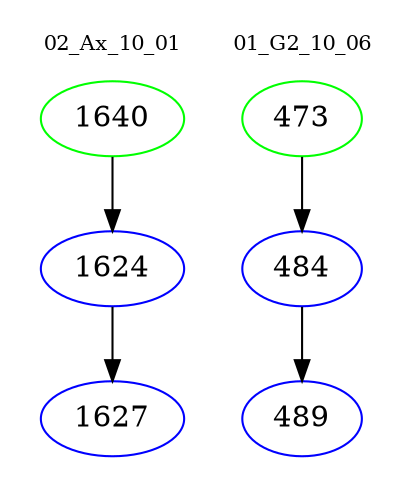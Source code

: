 digraph{
subgraph cluster_0 {
color = white
label = "02_Ax_10_01";
fontsize=10;
T0_1640 [label="1640", color="green"]
T0_1640 -> T0_1624 [color="black"]
T0_1624 [label="1624", color="blue"]
T0_1624 -> T0_1627 [color="black"]
T0_1627 [label="1627", color="blue"]
}
subgraph cluster_1 {
color = white
label = "01_G2_10_06";
fontsize=10;
T1_473 [label="473", color="green"]
T1_473 -> T1_484 [color="black"]
T1_484 [label="484", color="blue"]
T1_484 -> T1_489 [color="black"]
T1_489 [label="489", color="blue"]
}
}
